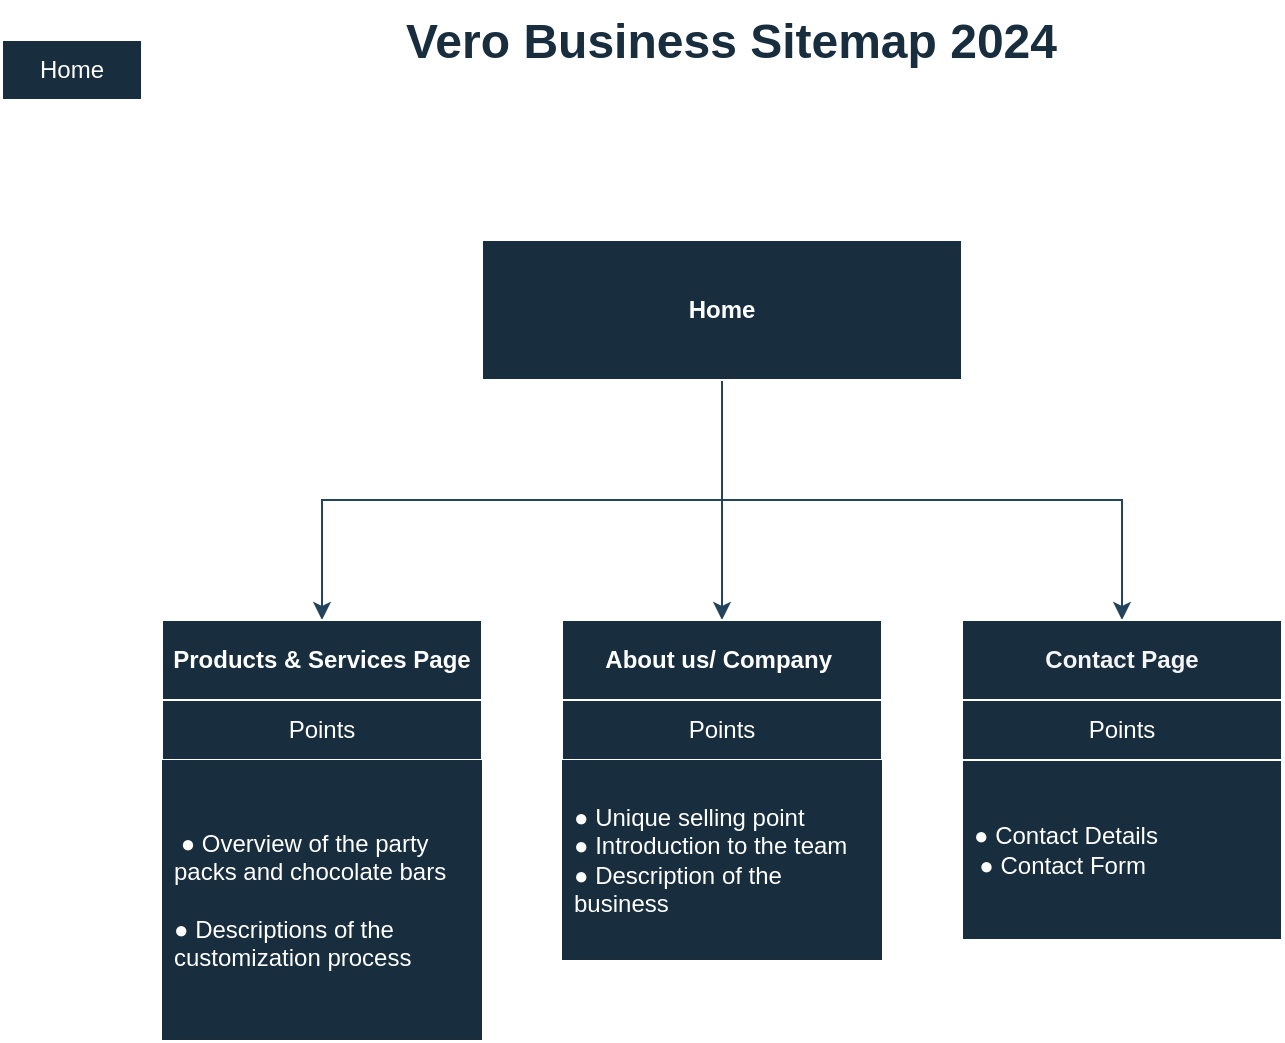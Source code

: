 <mxfile version="24.8.2">
  <diagram name="Page-1" id="A0hWKiQMjQSMnbhwBFXc">
    <mxGraphModel dx="934" dy="509" grid="1" gridSize="10" guides="1" tooltips="1" connect="1" arrows="1" fold="1" page="1" pageScale="1" pageWidth="850" pageHeight="1100" background="none" math="0" shadow="0">
      <root>
        <mxCell id="0" />
        <mxCell id="1" parent="0" />
        <mxCell id="HKQunx7O__zHXJOCFJla-1" value="Home" style="swimlane;fontStyle=0;childLayout=stackLayout;horizontal=1;startSize=30;horizontalStack=0;resizeParent=1;resizeParentMax=0;resizeLast=0;collapsible=1;marginBottom=0;whiteSpace=wrap;html=1;rounded=0;labelBackgroundColor=none;fillColor=#182E3E;strokeColor=#FFFFFF;fontColor=#FFFFFF;" parent="1" vertex="1" collapsed="1">
          <mxGeometry x="40" y="30" width="70" height="30" as="geometry">
            <mxRectangle x="40" y="30" width="140" height="120" as="alternateBounds" />
          </mxGeometry>
        </mxCell>
        <mxCell id="HKQunx7O__zHXJOCFJla-2" value="About us/ Company&amp;nbsp;" style="text;strokeColor=none;fillColor=none;align=left;verticalAlign=middle;spacingLeft=4;spacingRight=4;overflow=hidden;points=[[0,0.5],[1,0.5]];portConstraint=eastwest;rotatable=0;whiteSpace=wrap;html=1;rounded=0;labelBackgroundColor=none;fontColor=#FFFFFF;" parent="HKQunx7O__zHXJOCFJla-1" vertex="1">
          <mxGeometry y="30" width="140" height="30" as="geometry" />
        </mxCell>
        <mxCell id="HKQunx7O__zHXJOCFJla-3" value="Products &amp;amp; Services Page" style="text;strokeColor=none;fillColor=none;align=left;verticalAlign=middle;spacingLeft=4;spacingRight=4;overflow=hidden;points=[[0,0.5],[1,0.5]];portConstraint=eastwest;rotatable=0;whiteSpace=wrap;html=1;rounded=0;labelBackgroundColor=none;fontColor=#FFFFFF;" parent="HKQunx7O__zHXJOCFJla-1" vertex="1">
          <mxGeometry y="60" width="140" height="30" as="geometry" />
        </mxCell>
        <mxCell id="HKQunx7O__zHXJOCFJla-4" value="Contact Page" style="text;strokeColor=none;fillColor=none;align=left;verticalAlign=middle;spacingLeft=4;spacingRight=4;overflow=hidden;points=[[0,0.5],[1,0.5]];portConstraint=eastwest;rotatable=0;whiteSpace=wrap;html=1;rounded=0;labelBackgroundColor=none;fontColor=#FFFFFF;" parent="HKQunx7O__zHXJOCFJla-1" vertex="1">
          <mxGeometry y="90" width="140" height="30" as="geometry" />
        </mxCell>
        <mxCell id="eWygXv2ik16to1QCMMdy-4" value="" style="edgeStyle=orthogonalEdgeStyle;rounded=0;orthogonalLoop=1;jettySize=auto;html=1;labelBackgroundColor=none;strokeColor=#23445D;fontColor=default;" parent="1" source="HKQunx7O__zHXJOCFJla-5" target="HKQunx7O__zHXJOCFJla-9" edge="1">
          <mxGeometry relative="1" as="geometry" />
        </mxCell>
        <mxCell id="eWygXv2ik16to1QCMMdy-5" style="edgeStyle=orthogonalEdgeStyle;rounded=0;orthogonalLoop=1;jettySize=auto;html=1;labelBackgroundColor=none;strokeColor=#23445D;fontColor=default;" parent="1" source="HKQunx7O__zHXJOCFJla-5" target="HKQunx7O__zHXJOCFJla-17" edge="1">
          <mxGeometry relative="1" as="geometry" />
        </mxCell>
        <mxCell id="eWygXv2ik16to1QCMMdy-6" style="edgeStyle=orthogonalEdgeStyle;rounded=0;orthogonalLoop=1;jettySize=auto;html=1;labelBackgroundColor=none;strokeColor=#23445D;fontColor=default;" parent="1" source="HKQunx7O__zHXJOCFJla-5" target="HKQunx7O__zHXJOCFJla-13" edge="1">
          <mxGeometry relative="1" as="geometry" />
        </mxCell>
        <mxCell id="HKQunx7O__zHXJOCFJla-5" value="&lt;b&gt;Home&lt;/b&gt;" style="rounded=0;whiteSpace=wrap;html=1;labelBackgroundColor=none;fillColor=#182E3E;strokeColor=#FFFFFF;fontColor=#FFFFFF;" parent="1" vertex="1">
          <mxGeometry x="280" y="130" width="240" height="70" as="geometry" />
        </mxCell>
        <mxCell id="zaC_Tw9AJUwiArD0EuJi-2" value="&lt;h1 style=&quot;margin-top: 0px;&quot;&gt;&lt;u&gt;&lt;font color=&quot;#182e3e&quot;&gt;Vero Business Sitemap 2024&lt;/font&gt;&lt;/u&gt;&lt;/h1&gt;" style="text;html=1;whiteSpace=wrap;overflow=hidden;rounded=0;labelBackgroundColor=none;fontColor=#ffffff;fillColor=none;strokeColor=none;" parent="1" vertex="1">
          <mxGeometry x="240" y="10" width="340" height="50" as="geometry" />
        </mxCell>
        <mxCell id="eWygXv2ik16to1QCMMdy-1" value="" style="group;rounded=0;labelBackgroundColor=none;fontColor=#FFFFFF;" parent="1" vertex="1" connectable="0">
          <mxGeometry x="320" y="320" width="160" height="170" as="geometry" />
        </mxCell>
        <mxCell id="HKQunx7O__zHXJOCFJla-9" value="&lt;span style=&quot;text-align: left;&quot;&gt;&lt;b&gt;About us/ Company&amp;nbsp;&lt;/b&gt;&lt;/span&gt;" style="rounded=0;whiteSpace=wrap;html=1;labelBackgroundColor=none;fillColor=#182E3E;strokeColor=#FFFFFF;fontColor=#FFFFFF;" parent="eWygXv2ik16to1QCMMdy-1" vertex="1">
          <mxGeometry width="160" height="40" as="geometry" />
        </mxCell>
        <mxCell id="zaC_Tw9AJUwiArD0EuJi-3" value="Points" style="swimlane;fontStyle=0;childLayout=stackLayout;horizontal=1;startSize=30;horizontalStack=0;resizeParent=1;resizeParentMax=0;resizeLast=0;collapsible=1;marginBottom=0;whiteSpace=wrap;html=1;rounded=0;labelBackgroundColor=none;fillColor=#182E3E;strokeColor=#FFFFFF;fontColor=#FFFFFF;" parent="eWygXv2ik16to1QCMMdy-1" vertex="1">
          <mxGeometry y="40" width="160" height="130" as="geometry" />
        </mxCell>
        <mxCell id="zaC_Tw9AJUwiArD0EuJi-4" value="● Unique selling point&lt;br&gt;● Introduction to the team&amp;nbsp;&lt;div&gt;● Description of the business&lt;/div&gt;" style="text;align=left;verticalAlign=middle;spacingLeft=4;spacingRight=4;overflow=hidden;points=[[0,0.5],[1,0.5]];portConstraint=eastwest;rotatable=0;whiteSpace=wrap;html=1;rounded=0;fillColor=#182E3E;labelBackgroundColor=none;fontColor=#FFFFFF;" parent="zaC_Tw9AJUwiArD0EuJi-3" vertex="1">
          <mxGeometry y="30" width="160" height="100" as="geometry" />
        </mxCell>
        <mxCell id="eWygXv2ik16to1QCMMdy-3" value="" style="group;rounded=0;labelBackgroundColor=none;fontColor=#FFFFFF;" parent="1" vertex="1" connectable="0">
          <mxGeometry x="520" y="320" width="160" height="160" as="geometry" />
        </mxCell>
        <mxCell id="HKQunx7O__zHXJOCFJla-13" value="&lt;span style=&quot;font-family: Helvetica; font-size: 12px; font-style: normal; font-variant-ligatures: normal; font-variant-caps: normal; letter-spacing: normal; orphans: 2; text-align: left; text-indent: 0px; text-transform: none; widows: 2; word-spacing: 0px; -webkit-text-stroke-width: 0px; white-space: normal; text-decoration-thickness: initial; text-decoration-style: initial; text-decoration-color: initial; float: none; display: inline !important;&quot;&gt;&lt;b style=&quot;&quot;&gt;&lt;font color=&quot;#f5f5f5&quot;&gt;Contact Page&lt;/font&gt;&lt;/b&gt;&lt;/span&gt;" style="rounded=0;whiteSpace=wrap;html=1;labelBackgroundColor=none;fillColor=#182E3E;strokeColor=#FFFFFF;fontColor=#FFFFFF;" parent="eWygXv2ik16to1QCMMdy-3" vertex="1">
          <mxGeometry width="160" height="40" as="geometry" />
        </mxCell>
        <mxCell id="zaC_Tw9AJUwiArD0EuJi-11" value="Points" style="swimlane;fontStyle=0;childLayout=stackLayout;horizontal=1;startSize=30;horizontalStack=0;resizeParent=1;resizeParentMax=0;resizeLast=0;collapsible=1;marginBottom=0;whiteSpace=wrap;html=1;rounded=0;labelBackgroundColor=none;fillColor=#182E3E;strokeColor=#FFFFFF;fontColor=#FFFFFF;" parent="eWygXv2ik16to1QCMMdy-3" vertex="1">
          <mxGeometry y="40" width="160" height="120" as="geometry" />
        </mxCell>
        <mxCell id="zaC_Tw9AJUwiArD0EuJi-12" value="&lt;div style=&quot;text-align: center;&quot;&gt;&lt;span style=&quot;text-align: left; background-color: initial;&quot;&gt;● Contact Details&lt;/span&gt;&lt;/div&gt;&lt;div style=&quot;text-align: center;&quot;&gt;&lt;span style=&quot;text-align: left;&quot;&gt;● Contact Form&amp;nbsp;&lt;/span&gt;&lt;/div&gt;" style="text;strokeColor=#FFFFFF;fillColor=#182E3E;align=left;verticalAlign=middle;spacingLeft=4;spacingRight=4;overflow=hidden;points=[[0,0.5],[1,0.5]];portConstraint=eastwest;rotatable=0;whiteSpace=wrap;html=1;rounded=0;fontColor=#FFFFFF;labelBackgroundColor=none;" parent="zaC_Tw9AJUwiArD0EuJi-11" vertex="1">
          <mxGeometry y="30" width="160" height="90" as="geometry" />
        </mxCell>
        <mxCell id="HKQunx7O__zHXJOCFJla-17" value="&lt;b style=&quot;text-align: left;&quot;&gt;Products &amp;amp; Services Page&lt;/b&gt;" style="rounded=0;whiteSpace=wrap;html=1;labelBackgroundColor=none;fillColor=#182E3E;strokeColor=#FFFFFF;fontColor=#FFFFFF;container=0;" parent="1" vertex="1">
          <mxGeometry x="120" y="320" width="160" height="40" as="geometry" />
        </mxCell>
        <mxCell id="zaC_Tw9AJUwiArD0EuJi-15" value="Points" style="swimlane;fontStyle=0;childLayout=stackLayout;horizontal=1;startSize=30;horizontalStack=0;resizeParent=1;resizeParentMax=0;resizeLast=0;collapsible=1;marginBottom=0;whiteSpace=wrap;html=1;rounded=0;labelBackgroundColor=none;fillColor=#182E3E;strokeColor=#FFFFFF;fontColor=#FFFFFF;container=0;" parent="1" vertex="1">
          <mxGeometry x="120" y="360" width="160" height="170" as="geometry" />
        </mxCell>
        <mxCell id="zaC_Tw9AJUwiArD0EuJi-18" value="&amp;nbsp;● Overview of the party packs and chocolate bars&lt;div&gt;&lt;br&gt;&lt;div&gt;● Descriptions of the customization process&lt;/div&gt;&lt;/div&gt;" style="text;align=left;verticalAlign=middle;spacingLeft=4;spacingRight=4;overflow=hidden;points=[[0,0.5],[1,0.5]];portConstraint=eastwest;rotatable=0;whiteSpace=wrap;html=1;rounded=0;fillColor=#182E3E;labelBackgroundColor=none;fontColor=#FFFFFF;container=0;" parent="1" vertex="1">
          <mxGeometry x="120" y="390" width="160" height="140" as="geometry" />
        </mxCell>
      </root>
    </mxGraphModel>
  </diagram>
</mxfile>
